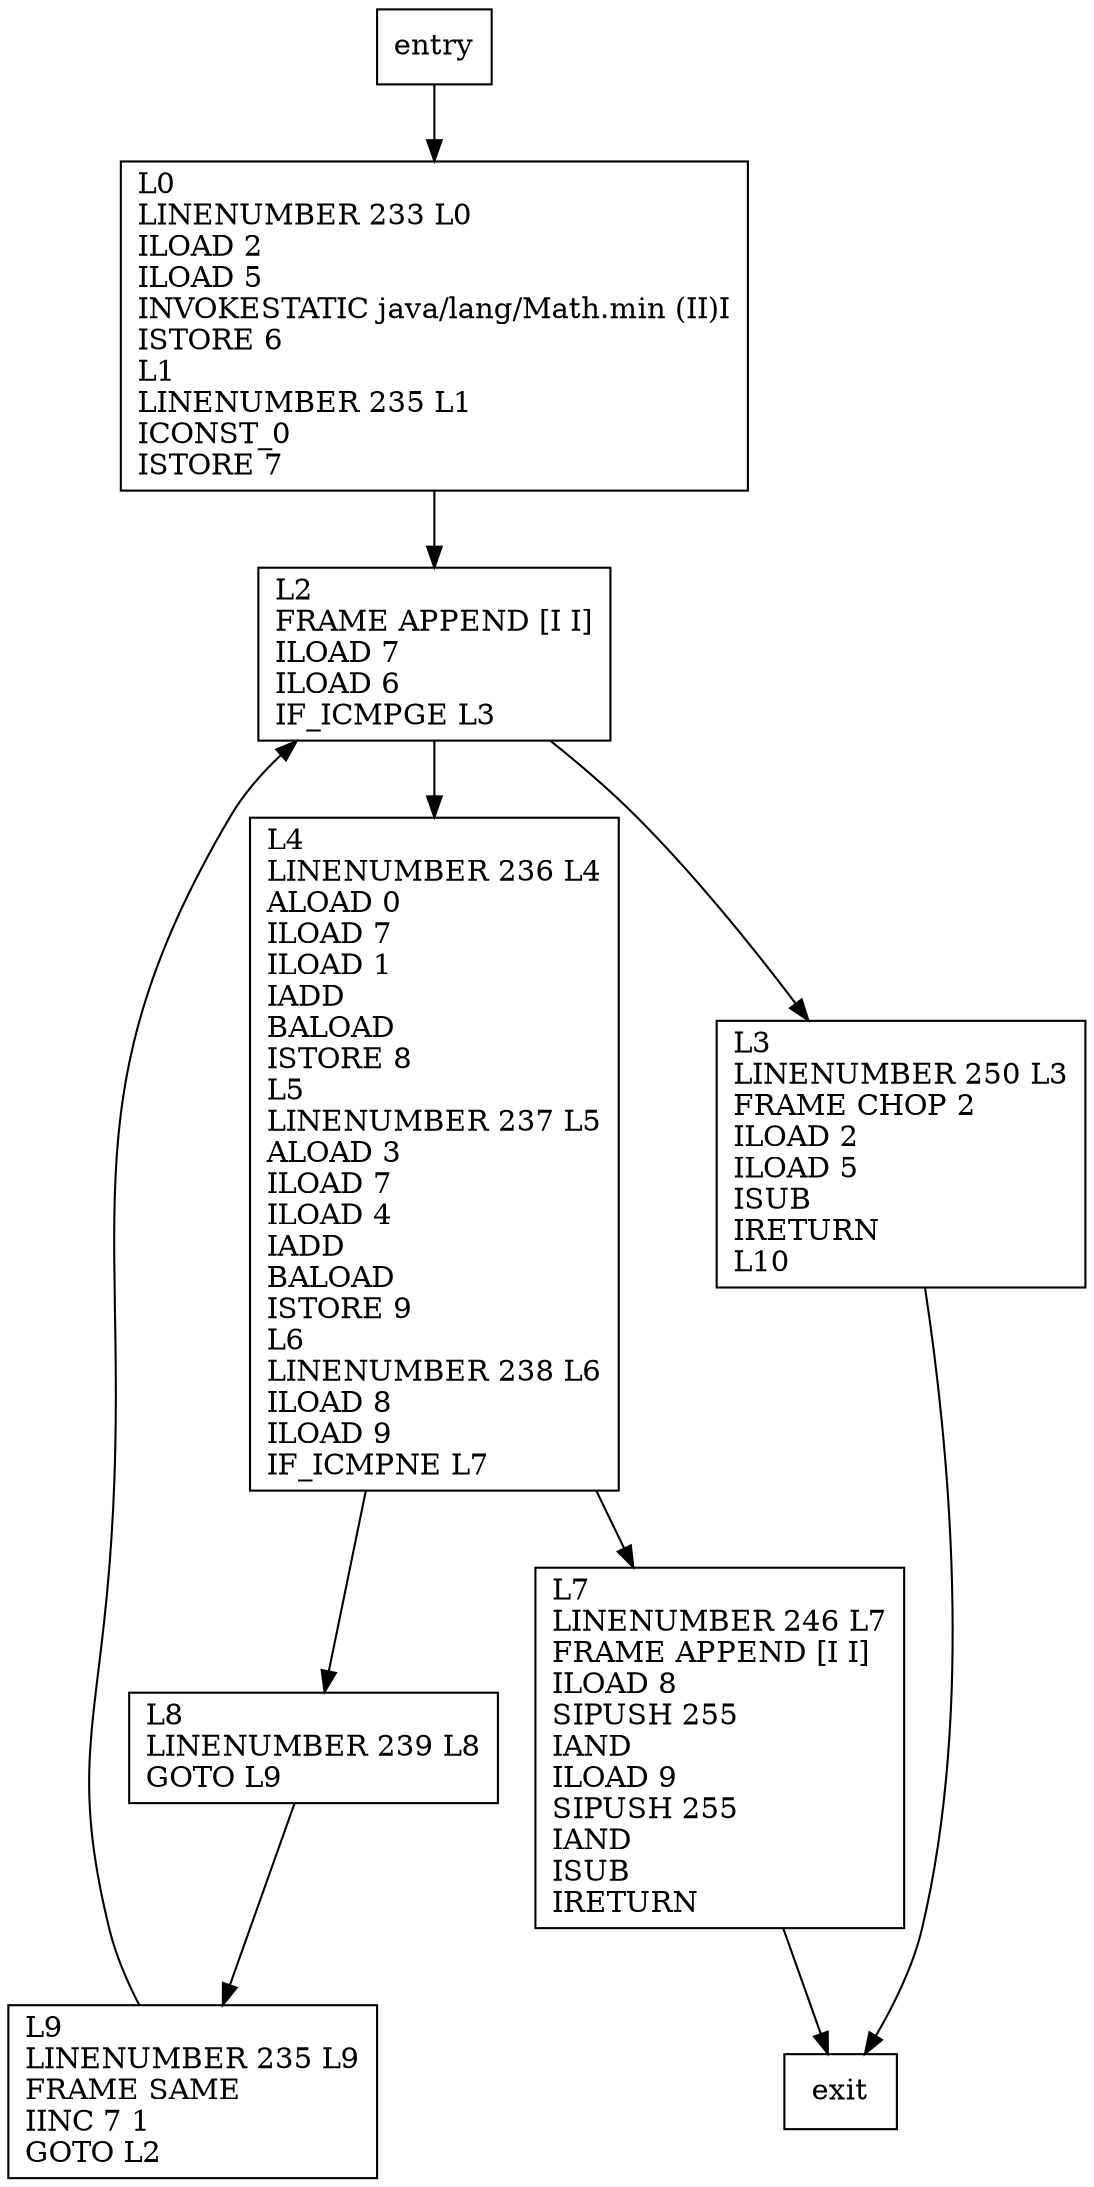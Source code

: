 digraph compareUnsignedBytes {
node [shape=record];
788960967 [label="L7\lLINENUMBER 246 L7\lFRAME APPEND [I I]\lILOAD 8\lSIPUSH 255\lIAND\lILOAD 9\lSIPUSH 255\lIAND\lISUB\lIRETURN\l"];
1114955082 [label="L0\lLINENUMBER 233 L0\lILOAD 2\lILOAD 5\lINVOKESTATIC java/lang/Math.min (II)I\lISTORE 6\lL1\lLINENUMBER 235 L1\lICONST_0\lISTORE 7\l"];
572649345 [label="L8\lLINENUMBER 239 L8\lGOTO L9\l"];
2091605585 [label="L9\lLINENUMBER 235 L9\lFRAME SAME\lIINC 7 1\lGOTO L2\l"];
1180431501 [label="L3\lLINENUMBER 250 L3\lFRAME CHOP 2\lILOAD 2\lILOAD 5\lISUB\lIRETURN\lL10\l"];
1931746117 [label="L4\lLINENUMBER 236 L4\lALOAD 0\lILOAD 7\lILOAD 1\lIADD\lBALOAD\lISTORE 8\lL5\lLINENUMBER 237 L5\lALOAD 3\lILOAD 7\lILOAD 4\lIADD\lBALOAD\lISTORE 9\lL6\lLINENUMBER 238 L6\lILOAD 8\lILOAD 9\lIF_ICMPNE L7\l"];
718598085 [label="L2\lFRAME APPEND [I I]\lILOAD 7\lILOAD 6\lIF_ICMPGE L3\l"];
entry;
exit;
entry -> 1114955082
788960967 -> exit
1114955082 -> 718598085
572649345 -> 2091605585
2091605585 -> 718598085
1180431501 -> exit
1931746117 -> 788960967
1931746117 -> 572649345
718598085 -> 1180431501
718598085 -> 1931746117
}
